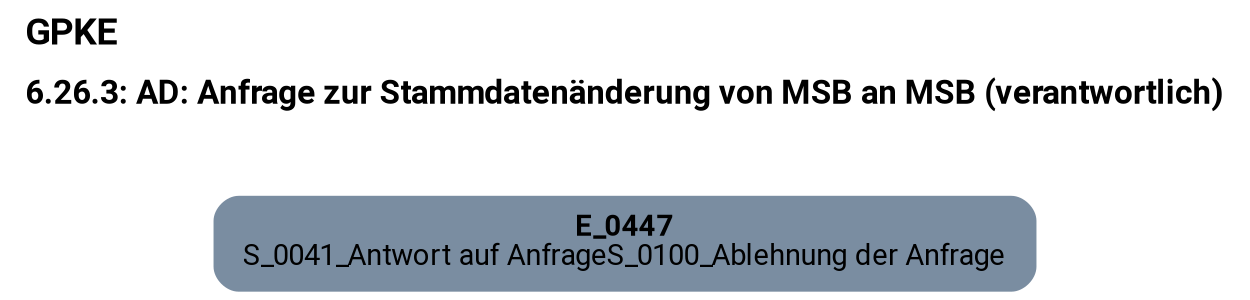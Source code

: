 digraph D {
    labelloc="t";
    label=<<B><FONT POINT-SIZE="18">GPKE</FONT></B><BR align="left"/><BR/><B><FONT POINT-SIZE="16">6.26.3: AD: Anfrage zur Stammdatenänderung von MSB an MSB (verantwortlich)</FONT></B><BR align="left"/><BR/><BR/><BR/>>;
    ratio="compress";
    concentrate=true;
    pack=true;
    rankdir=TB;
    packmode="array";
    size="20,20";
    fontsize=12;
    "Empty" [margin="0.2,0.12", shape=box, style="filled,rounded", penwidth=0.0, fillcolor="#7a8da1", label=<<B>E_0447</B><BR align="center"/><FONT>S_0041_Antwort auf Anfrage
S_0100_Ablehnung der Anfrage</FONT><BR align="center"/>>, fontname="Roboto, sans-serif"];


    bgcolor="transparent";
fontname="Roboto, sans-serif";
}